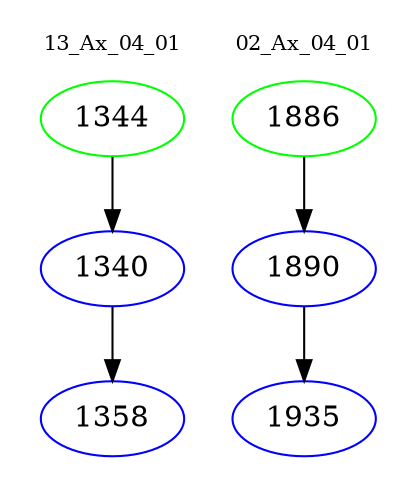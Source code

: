 digraph{
subgraph cluster_0 {
color = white
label = "13_Ax_04_01";
fontsize=10;
T0_1344 [label="1344", color="green"]
T0_1344 -> T0_1340 [color="black"]
T0_1340 [label="1340", color="blue"]
T0_1340 -> T0_1358 [color="black"]
T0_1358 [label="1358", color="blue"]
}
subgraph cluster_1 {
color = white
label = "02_Ax_04_01";
fontsize=10;
T1_1886 [label="1886", color="green"]
T1_1886 -> T1_1890 [color="black"]
T1_1890 [label="1890", color="blue"]
T1_1890 -> T1_1935 [color="black"]
T1_1935 [label="1935", color="blue"]
}
}

